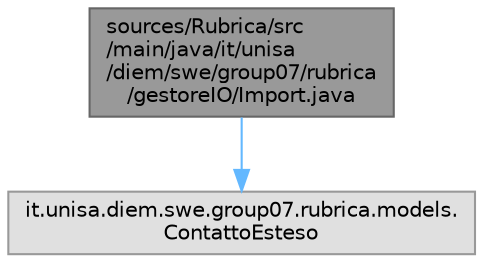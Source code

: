 digraph "sources/Rubrica/src/main/java/it/unisa/diem/swe/group07/rubrica/gestoreIO/Import.java"
{
 // LATEX_PDF_SIZE
  bgcolor="transparent";
  edge [fontname=Helvetica,fontsize=10,labelfontname=Helvetica,labelfontsize=10];
  node [fontname=Helvetica,fontsize=10,shape=box,height=0.2,width=0.4];
  Node1 [id="Node000001",label="sources/Rubrica/src\l/main/java/it/unisa\l/diem/swe/group07/rubrica\l/gestoreIO/Import.java",height=0.2,width=0.4,color="gray40", fillcolor="grey60", style="filled", fontcolor="black",tooltip="importa i contatti da un file .vcf e li aggiunge ad una rubrica"];
  Node1 -> Node2 [id="edge1_Node000001_Node000002",color="steelblue1",style="solid",tooltip=" "];
  Node2 [id="Node000002",label="it.unisa.diem.swe.group07.rubrica.models.\lContattoEsteso",height=0.2,width=0.4,color="grey60", fillcolor="#E0E0E0", style="filled",tooltip=" "];
}
